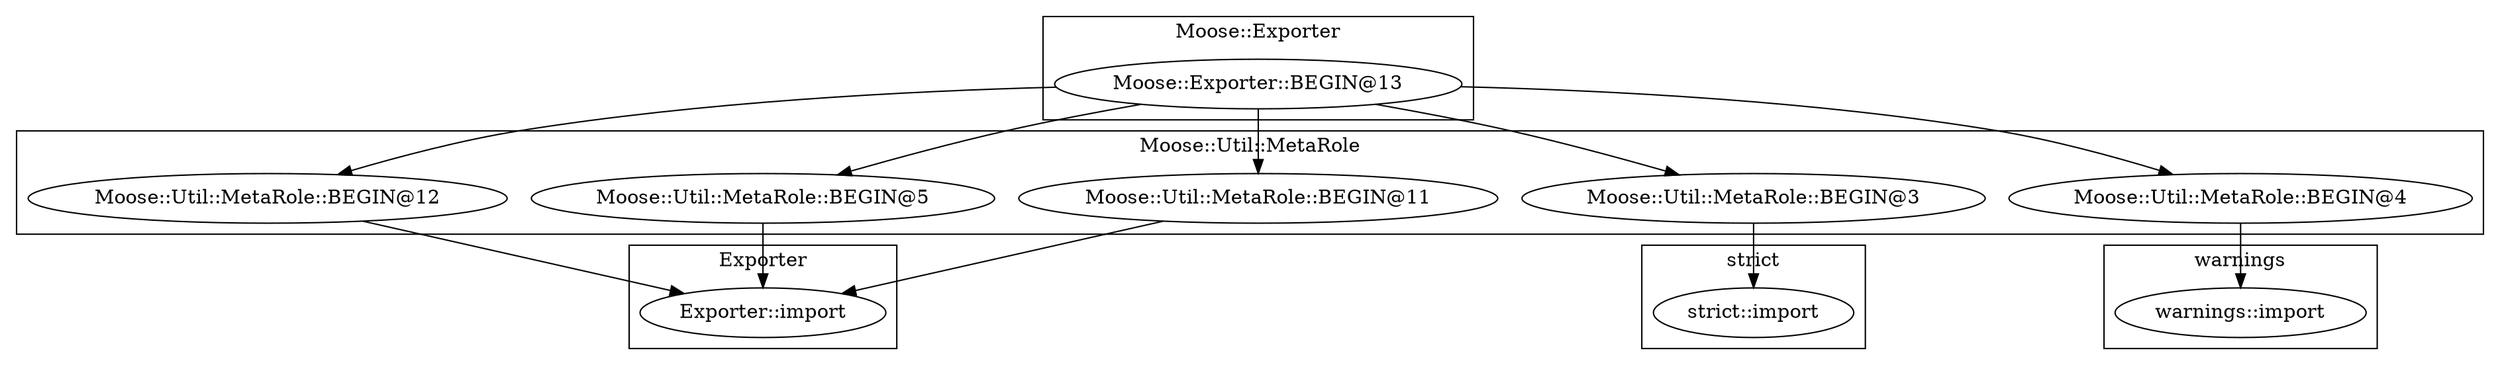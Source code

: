 digraph {
graph [overlap=false]
subgraph cluster_warnings {
	label="warnings";
	"warnings::import";
}
subgraph cluster_Moose_Exporter {
	label="Moose::Exporter";
	"Moose::Exporter::BEGIN@13";
}
subgraph cluster_Moose_Util_MetaRole {
	label="Moose::Util::MetaRole";
	"Moose::Util::MetaRole::BEGIN@11";
	"Moose::Util::MetaRole::BEGIN@5";
	"Moose::Util::MetaRole::BEGIN@3";
	"Moose::Util::MetaRole::BEGIN@4";
	"Moose::Util::MetaRole::BEGIN@12";
}
subgraph cluster_strict {
	label="strict";
	"strict::import";
}
subgraph cluster_Exporter {
	label="Exporter";
	"Exporter::import";
}
"Moose::Util::MetaRole::BEGIN@5" -> "Exporter::import";
"Moose::Util::MetaRole::BEGIN@12" -> "Exporter::import";
"Moose::Util::MetaRole::BEGIN@11" -> "Exporter::import";
"Moose::Exporter::BEGIN@13" -> "Moose::Util::MetaRole::BEGIN@4";
"Moose::Exporter::BEGIN@13" -> "Moose::Util::MetaRole::BEGIN@5";
"Moose::Exporter::BEGIN@13" -> "Moose::Util::MetaRole::BEGIN@12";
"Moose::Util::MetaRole::BEGIN@4" -> "warnings::import";
"Moose::Exporter::BEGIN@13" -> "Moose::Util::MetaRole::BEGIN@11";
"Moose::Util::MetaRole::BEGIN@3" -> "strict::import";
"Moose::Exporter::BEGIN@13" -> "Moose::Util::MetaRole::BEGIN@3";
}
